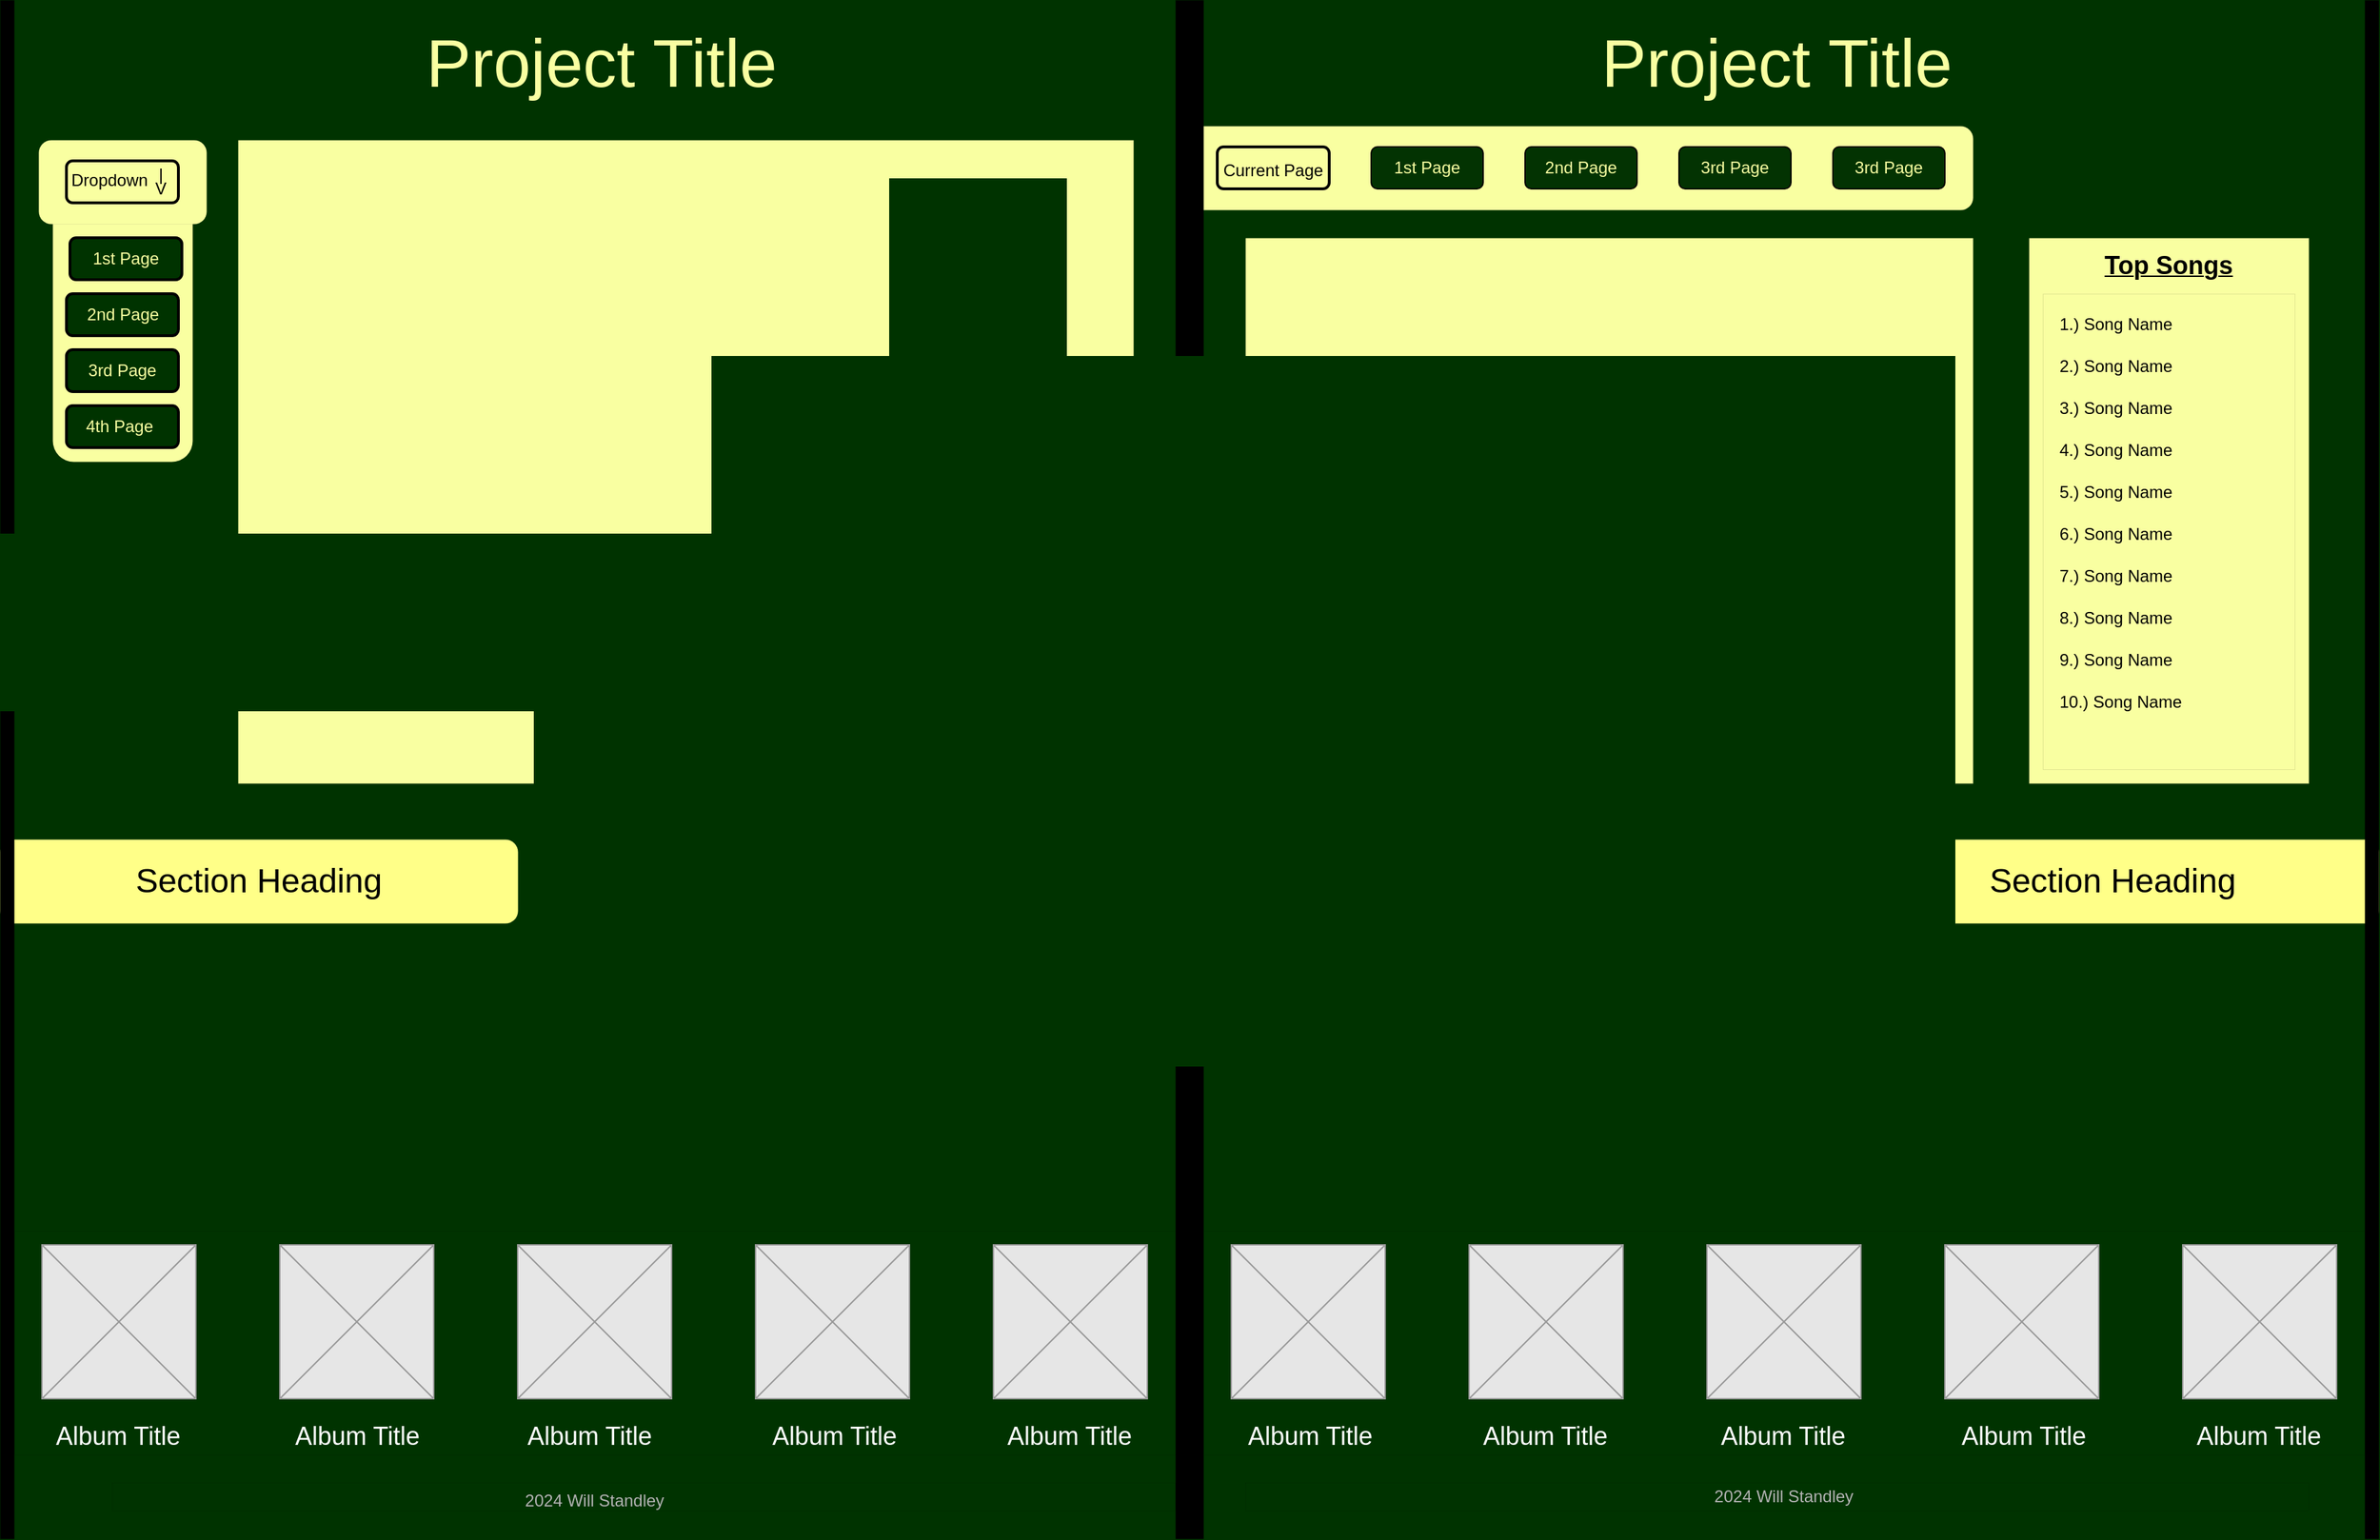 <mxfile>
    <diagram id="5wr6NZFyL-wKXXVCIL8i" name="Page-1">
        <mxGraphModel dx="2698" dy="1450" grid="1" gridSize="10" guides="1" tooltips="1" connect="0" arrows="0" fold="1" page="1" pageScale="1" pageWidth="850" pageHeight="1100" background="#003300" math="0" shadow="0">
            <root>
                <mxCell id="0"/>
                <mxCell id="1" parent="0"/>
                <mxCell id="82" value="" style="rounded=0;whiteSpace=wrap;html=1;shadow=0;glass=0;labelBackgroundColor=none;sketch=0;fillStyle=auto;strokeWidth=0;fontSize=24;movable=0;resizable=0;rotatable=0;deletable=0;editable=0;connectable=0;fillColor=none;" vertex="1" parent="1">
                    <mxGeometry x="-840" y="880" width="1680" height="160" as="geometry"/>
                </mxCell>
                <mxCell id="46" value="" style="rounded=0;whiteSpace=wrap;html=1;shadow=0;glass=0;labelBackgroundColor=none;sketch=0;fillStyle=auto;strokeColor=#000000;strokeWidth=0;fontSize=12;fontColor=#000000;fillColor=#F9FFA1;gradientColor=none;movable=0;resizable=0;rotatable=0;deletable=0;editable=0;connectable=0;" vertex="1" parent="1">
                    <mxGeometry x="600" y="170" width="200" height="390" as="geometry"/>
                </mxCell>
                <mxCell id="34" value="" style="rounded=1;whiteSpace=wrap;html=1;shadow=0;glass=0;labelBackgroundColor=none;sketch=0;fillStyle=auto;strokeColor=#000000;strokeWidth=0;fontSize=12;fontColor=#FFFFFF;fillColor=#F9FFA1;gradientColor=none;" vertex="1" parent="1">
                    <mxGeometry x="-812.5" y="145" width="100" height="185" as="geometry"/>
                </mxCell>
                <mxCell id="7" value="" style="rounded=1;whiteSpace=wrap;html=1;fontSize=48;labelBackgroundColor=#F9FFA1;fillColor=#f9ffa1;strokeColor=#36393d;perimeterSpacing=0;strokeWidth=0;glass=0;shadow=0;fillStyle=auto;flipH=0;flipV=1;container=0;movable=0;resizable=0;rotatable=0;deletable=0;editable=0;connectable=0;" vertex="1" parent="1">
                    <mxGeometry y="90" width="560" height="60" as="geometry"/>
                </mxCell>
                <mxCell id="2" value="&lt;font style=&quot;font-size: 48px;&quot;&gt;Project Title&lt;/font&gt;" style="text;html=1;strokeColor=none;fillColor=none;align=center;verticalAlign=middle;whiteSpace=wrap;rounded=0;fontColor=#F9FFA1;movable=0;resizable=0;rotatable=0;deletable=0;editable=0;connectable=0;" vertex="1" parent="1">
                    <mxGeometry x="40" y="10" width="760" height="70" as="geometry"/>
                </mxCell>
                <mxCell id="9" value="" style="rounded=1;whiteSpace=wrap;html=1;labelBackgroundColor=#F9FFA1;fontSize=48;fillColor=#F9FFA1;strokeColor=#000000;strokeWidth=2;movable=0;resizable=0;rotatable=0;deletable=0;editable=0;connectable=0;" vertex="1" parent="1">
                    <mxGeometry x="20" y="105" width="80" height="30" as="geometry"/>
                </mxCell>
                <mxCell id="10" value="" style="rounded=1;whiteSpace=wrap;html=1;labelBackgroundColor=#F9FFA1;fontSize=48;fontColor=#F9FFA1;fillColor=#033302;gradientColor=none;movable=0;resizable=0;rotatable=0;deletable=0;editable=0;connectable=0;" vertex="1" parent="1">
                    <mxGeometry x="130" y="105" width="80" height="30" as="geometry"/>
                </mxCell>
                <mxCell id="11" value="" style="rounded=1;whiteSpace=wrap;html=1;labelBackgroundColor=#F9FFA1;fontSize=48;fontColor=#F9FFA1;fillColor=#033302;gradientColor=none;movable=0;resizable=0;rotatable=0;deletable=0;editable=0;connectable=0;" vertex="1" parent="1">
                    <mxGeometry x="240" y="105" width="80" height="30" as="geometry"/>
                </mxCell>
                <mxCell id="12" value="" style="rounded=1;whiteSpace=wrap;html=1;labelBackgroundColor=#F9FFA1;fontSize=48;fontColor=#F9FFA1;fillColor=#033302;gradientColor=none;movable=0;resizable=0;rotatable=0;deletable=0;editable=0;connectable=0;" vertex="1" parent="1">
                    <mxGeometry x="350" y="105" width="80" height="30" as="geometry"/>
                </mxCell>
                <mxCell id="13" value="" style="rounded=1;whiteSpace=wrap;html=1;labelBackgroundColor=#F9FFA1;fontSize=48;fontColor=#F9FFA1;fillColor=#033302;gradientColor=none;movable=0;resizable=0;rotatable=0;deletable=0;editable=0;connectable=0;" vertex="1" parent="1">
                    <mxGeometry x="460" y="105" width="80" height="30" as="geometry"/>
                </mxCell>
                <mxCell id="16" value="&lt;font color=&quot;#000000&quot; style=&quot;font-size: 12px;&quot;&gt;Current Page&lt;/font&gt;" style="text;html=1;strokeColor=none;fillColor=none;align=center;verticalAlign=middle;whiteSpace=wrap;rounded=0;labelBackgroundColor=none;strokeWidth=1;fontSize=24;fontColor=#007070;movable=0;resizable=0;rotatable=0;deletable=0;editable=0;connectable=0;" vertex="1" parent="1">
                    <mxGeometry x="20" y="110" width="80" height="15" as="geometry"/>
                </mxCell>
                <mxCell id="17" value="&lt;font color=&quot;#f9ffa1&quot;&gt;1st Page&lt;/font&gt;" style="text;html=1;strokeColor=none;fillColor=none;align=center;verticalAlign=middle;whiteSpace=wrap;rounded=0;labelBackgroundColor=none;strokeWidth=1;fontSize=12;fontColor=#000000;movable=0;resizable=0;rotatable=0;deletable=0;editable=0;connectable=0;" vertex="1" parent="1">
                    <mxGeometry x="140" y="110" width="60" height="20" as="geometry"/>
                </mxCell>
                <mxCell id="18" value="&lt;div style=&quot;&quot;&gt;&lt;font color=&quot;#f9ffa1&quot;&gt;2nd Page&lt;/font&gt;&lt;/div&gt;" style="text;html=1;strokeColor=none;fillColor=none;align=center;verticalAlign=middle;whiteSpace=wrap;rounded=0;labelBackgroundColor=none;strokeWidth=1;fontSize=12;fontColor=#000000;movable=0;resizable=0;rotatable=0;deletable=0;editable=0;connectable=0;" vertex="1" parent="1">
                    <mxGeometry x="240" y="110" width="80" height="20" as="geometry"/>
                </mxCell>
                <mxCell id="19" value="&lt;div style=&quot;&quot;&gt;&lt;font color=&quot;#f9ffa1&quot;&gt;3rd Page&lt;/font&gt;&lt;/div&gt;" style="text;html=1;strokeColor=none;fillColor=none;align=center;verticalAlign=middle;whiteSpace=wrap;rounded=0;labelBackgroundColor=none;strokeWidth=1;fontSize=12;fontColor=#000000;movable=0;resizable=0;rotatable=0;deletable=0;editable=0;connectable=0;" vertex="1" parent="1">
                    <mxGeometry x="350" y="110" width="80" height="20" as="geometry"/>
                </mxCell>
                <mxCell id="20" value="&lt;div style=&quot;&quot;&gt;&lt;font color=&quot;#f9ffa1&quot;&gt;3rd Page&lt;/font&gt;&lt;/div&gt;" style="text;html=1;strokeColor=none;fillColor=none;align=center;verticalAlign=middle;whiteSpace=wrap;rounded=0;labelBackgroundColor=none;strokeWidth=1;fontSize=12;fontColor=#000000;container=0;movable=0;resizable=0;rotatable=0;deletable=0;editable=0;connectable=0;" vertex="1" parent="1">
                    <mxGeometry x="460" y="110" width="80" height="20" as="geometry">
                        <mxRectangle x="460" y="110" width="90" height="30" as="alternateBounds"/>
                    </mxGeometry>
                </mxCell>
                <mxCell id="24" value="" style="rounded=0;whiteSpace=wrap;html=1;shadow=0;glass=0;labelBackgroundColor=none;sketch=0;fillStyle=auto;strokeColor=#000000;strokeWidth=0;fontSize=12;fontColor=#F9FFA1;fillColor=#F9FFA1;gradientColor=none;movable=1;resizable=1;rotatable=1;deletable=1;editable=1;connectable=1;" vertex="1" parent="1">
                    <mxGeometry x="40" y="170" width="520" height="390" as="geometry"/>
                </mxCell>
                <mxCell id="25" value="" style="rounded=0;whiteSpace=wrap;html=1;shadow=0;glass=0;labelBackgroundColor=none;sketch=0;fillStyle=auto;strokeColor=#000000;strokeWidth=0;fontSize=12;fontColor=#F9FFA1;fillColor=none;gradientColor=none;container=0;movable=1;resizable=1;rotatable=1;deletable=1;editable=1;connectable=1;" vertex="1" parent="1">
                    <mxGeometry x="40" y="1060" width="760" height="20" as="geometry">
                        <mxRectangle x="40" y="1060" width="50" height="40" as="alternateBounds"/>
                    </mxGeometry>
                </mxCell>
                <mxCell id="26" value="&lt;font color=&quot;#b3b3b3&quot;&gt;2024 Will Standley&lt;/font&gt;" style="text;html=1;strokeColor=none;fillColor=none;align=center;verticalAlign=middle;whiteSpace=wrap;rounded=0;shadow=0;glass=0;labelBackgroundColor=none;sketch=0;fillStyle=auto;strokeWidth=0;fontSize=12;fontColor=#F9FFA1;movable=1;resizable=1;rotatable=1;deletable=1;editable=1;connectable=1;direction=west;flipH=0;flipV=1;" vertex="1" parent="1">
                    <mxGeometry x="365" y="1062.5" width="120" height="15" as="geometry"/>
                </mxCell>
                <mxCell id="27" value="" style="rounded=0;whiteSpace=wrap;html=1;shadow=0;glass=0;labelBackgroundColor=none;sketch=0;fillStyle=auto;strokeColor=#000000;strokeWidth=0;fontSize=12;fontColor=#F9FFA1;fillColor=#F9FFA1;gradientColor=none;" vertex="1" parent="1">
                    <mxGeometry x="-680" y="100" width="640" height="460" as="geometry"/>
                </mxCell>
                <mxCell id="28" value="&lt;font style=&quot;font-size: 48px;&quot;&gt;Project Title&lt;/font&gt;" style="text;html=1;strokeColor=none;fillColor=none;align=center;verticalAlign=middle;whiteSpace=wrap;rounded=0;fontColor=#F9FFA1;movable=0;resizable=0;rotatable=0;deletable=0;editable=0;connectable=0;" vertex="1" parent="1">
                    <mxGeometry x="-800" y="10" width="760" height="70" as="geometry"/>
                </mxCell>
                <mxCell id="29" value="" style="rounded=1;whiteSpace=wrap;html=1;fontSize=48;labelBackgroundColor=#F9FFA1;fillColor=#f9ffa1;strokeColor=#36393d;perimeterSpacing=0;strokeWidth=0;glass=0;shadow=0;fillStyle=auto;flipH=0;flipV=1;container=0;movable=1;resizable=1;rotatable=1;deletable=1;editable=1;connectable=1;" vertex="1" parent="1">
                    <mxGeometry x="-822.5" y="100" width="120" height="60" as="geometry"/>
                </mxCell>
                <mxCell id="30" value="" style="rounded=1;whiteSpace=wrap;html=1;labelBackgroundColor=#F9FFA1;fontSize=48;fillColor=#F9FFA1;strokeColor=#000000;strokeWidth=2;" vertex="1" parent="1">
                    <mxGeometry x="-802.5" y="115" width="80" height="30" as="geometry"/>
                </mxCell>
                <mxCell id="31" value="&lt;font style=&quot;font-size: 12px;&quot;&gt;Dropdown&amp;nbsp;&lt;/font&gt;" style="text;html=1;strokeColor=none;fillColor=none;align=center;verticalAlign=middle;whiteSpace=wrap;rounded=0;labelBackgroundColor=none;strokeWidth=1;fontSize=24;fontColor=#000000;" vertex="1" parent="1">
                    <mxGeometry x="-810" y="120" width="80" height="10" as="geometry"/>
                </mxCell>
                <mxCell id="32" value="V" style="text;html=1;strokeColor=none;fillColor=none;align=center;verticalAlign=middle;whiteSpace=wrap;rounded=0;shadow=0;glass=0;labelBackgroundColor=none;sketch=0;fillStyle=auto;strokeWidth=0;fontSize=12;fontColor=#000000;" vertex="1" parent="1">
                    <mxGeometry x="-740" y="130" width="10" height="10" as="geometry"/>
                </mxCell>
                <mxCell id="33" value="|" style="text;html=1;strokeColor=none;fillColor=none;align=center;verticalAlign=middle;whiteSpace=wrap;rounded=0;shadow=0;glass=0;labelBackgroundColor=none;sketch=0;fillStyle=auto;strokeWidth=0;fontSize=12;fontColor=#000000;" vertex="1" parent="1">
                    <mxGeometry x="-740" y="115" width="10" height="20" as="geometry"/>
                </mxCell>
                <mxCell id="35" value="" style="rounded=1;whiteSpace=wrap;html=1;labelBackgroundColor=#F9FFA1;fontSize=48;fillColor=#003300;strokeColor=#000000;strokeWidth=2;" vertex="1" parent="1">
                    <mxGeometry x="-800" y="170" width="80" height="30" as="geometry"/>
                </mxCell>
                <mxCell id="36" value="" style="rounded=1;whiteSpace=wrap;html=1;labelBackgroundColor=#F9FFA1;fontSize=48;fillColor=#003300;strokeColor=#000000;strokeWidth=2;" vertex="1" parent="1">
                    <mxGeometry x="-802.5" y="210" width="80" height="30" as="geometry"/>
                </mxCell>
                <mxCell id="37" value="" style="rounded=1;whiteSpace=wrap;html=1;labelBackgroundColor=#F9FFA1;fontSize=48;fillColor=#003300;strokeColor=#000000;strokeWidth=2;" vertex="1" parent="1">
                    <mxGeometry x="-802.5" y="250" width="80" height="30" as="geometry"/>
                </mxCell>
                <mxCell id="38" value="" style="rounded=1;whiteSpace=wrap;html=1;labelBackgroundColor=#F9FFA1;fontSize=48;fillColor=#003300;strokeColor=#000000;strokeWidth=2;" vertex="1" parent="1">
                    <mxGeometry x="-802.5" y="290" width="80" height="30" as="geometry"/>
                </mxCell>
                <mxCell id="39" value="&lt;font color=&quot;#f9ffa1&quot;&gt;1st Page&lt;/font&gt;" style="text;html=1;strokeColor=none;fillColor=none;align=center;verticalAlign=middle;whiteSpace=wrap;rounded=0;shadow=0;glass=0;labelBackgroundColor=none;sketch=0;fillStyle=auto;strokeWidth=0;fontSize=12;fontColor=#000000;" vertex="1" parent="1">
                    <mxGeometry x="-785" y="175" width="50" height="20" as="geometry"/>
                </mxCell>
                <mxCell id="40" value="&lt;font color=&quot;#f9ffa1&quot;&gt;2nd Page&lt;/font&gt;" style="text;html=1;strokeColor=none;fillColor=none;align=center;verticalAlign=middle;whiteSpace=wrap;rounded=0;shadow=0;glass=0;labelBackgroundColor=none;sketch=0;fillStyle=auto;strokeWidth=0;fontSize=12;fontColor=#000000;" vertex="1" parent="1">
                    <mxGeometry x="-792.5" y="215" width="60" height="20" as="geometry"/>
                </mxCell>
                <mxCell id="41" value="&lt;font color=&quot;#f9ffa1&quot;&gt;3rd Page&lt;/font&gt;" style="text;html=1;strokeColor=none;fillColor=none;align=center;verticalAlign=middle;whiteSpace=wrap;rounded=0;shadow=0;glass=0;labelBackgroundColor=none;sketch=0;fillStyle=auto;strokeWidth=0;fontSize=12;fontColor=#000000;" vertex="1" parent="1">
                    <mxGeometry x="-795" y="252.5" width="65" height="25" as="geometry"/>
                </mxCell>
                <mxCell id="42" value="&lt;font color=&quot;#f9ffa1&quot;&gt;4th Page&lt;/font&gt;" style="text;html=1;strokeColor=none;fillColor=none;align=center;verticalAlign=middle;whiteSpace=wrap;rounded=0;shadow=0;glass=0;labelBackgroundColor=none;sketch=0;fillStyle=auto;strokeWidth=0;fontSize=12;fontColor=#000000;" vertex="1" parent="1">
                    <mxGeometry x="-797.5" y="295" width="65" height="20" as="geometry"/>
                </mxCell>
                <mxCell id="43" value="" style="rounded=0;whiteSpace=wrap;html=1;shadow=0;glass=0;labelBackgroundColor=none;sketch=0;fillStyle=auto;strokeColor=#000000;strokeWidth=0;fontSize=12;fontColor=#000000;fillColor=#000000;gradientColor=none;" vertex="1" parent="1">
                    <mxGeometry x="-10" width="20" height="1100" as="geometry"/>
                </mxCell>
                <mxCell id="44" value="" style="rounded=0;whiteSpace=wrap;html=1;shadow=0;glass=0;labelBackgroundColor=none;sketch=0;fillStyle=auto;strokeColor=#000000;strokeWidth=0;fontSize=12;fontColor=#F9FFA1;fillColor=none;gradientColor=none;container=0;movable=1;resizable=1;rotatable=1;deletable=1;editable=1;connectable=1;" vertex="1" parent="1">
                    <mxGeometry x="-770" y="1060" width="760" height="20" as="geometry">
                        <mxRectangle x="40" y="1060" width="50" height="40" as="alternateBounds"/>
                    </mxGeometry>
                </mxCell>
                <mxCell id="45" value="&lt;font color=&quot;#b3b3b3&quot;&gt;2024 Will Standley&lt;/font&gt;" style="text;html=1;strokeColor=none;fillColor=none;align=center;verticalAlign=middle;whiteSpace=wrap;rounded=0;shadow=0;glass=0;labelBackgroundColor=none;sketch=0;fillStyle=auto;strokeWidth=0;fontSize=12;fontColor=#F9FFA1;movable=1;resizable=1;rotatable=1;deletable=1;editable=1;connectable=1;direction=west;flipH=0;flipV=1;" vertex="1" parent="1">
                    <mxGeometry x="-485" y="1065" width="120" height="15" as="geometry"/>
                </mxCell>
                <mxCell id="54" value="" style="swimlane;startSize=0;rounded=1;shadow=0;glass=0;labelBackgroundColor=none;sketch=0;fillStyle=auto;strokeColor=#000000;strokeWidth=0;fontSize=15;fontColor=#000000;fillColor=#000000;gradientColor=none;movable=0;resizable=0;rotatable=0;deletable=0;editable=0;connectable=0;" vertex="1" parent="1">
                    <mxGeometry x="610" y="210" width="180" height="340" as="geometry"/>
                </mxCell>
                <mxCell id="56" value="&lt;font style=&quot;font-size: 12px;&quot;&gt;2.) Song Name&lt;/font&gt;" style="text;html=1;strokeColor=none;fillColor=none;align=left;verticalAlign=middle;whiteSpace=wrap;rounded=0;shadow=0;glass=0;labelBackgroundColor=none;sketch=0;fillStyle=auto;strokeWidth=0;fontSize=15;fontColor=#000000;movable=0;resizable=0;rotatable=0;deletable=0;editable=0;connectable=0;" vertex="1" parent="54">
                    <mxGeometry x="10" y="40" width="160" height="20" as="geometry"/>
                </mxCell>
                <mxCell id="57" value="&lt;font style=&quot;font-size: 12px;&quot;&gt;3.) Song Name&lt;/font&gt;" style="text;html=1;strokeColor=none;fillColor=none;align=left;verticalAlign=middle;whiteSpace=wrap;rounded=0;shadow=0;glass=0;labelBackgroundColor=none;sketch=0;fillStyle=auto;strokeWidth=0;fontSize=15;fontColor=#000000;movable=0;resizable=0;rotatable=0;deletable=0;editable=0;connectable=0;" vertex="1" parent="54">
                    <mxGeometry x="10" y="70" width="160" height="20" as="geometry"/>
                </mxCell>
                <mxCell id="58" value="&lt;font style=&quot;font-size: 12px;&quot;&gt;4.) Song Name&lt;/font&gt;" style="text;html=1;strokeColor=none;fillColor=none;align=left;verticalAlign=middle;whiteSpace=wrap;rounded=0;shadow=0;glass=0;labelBackgroundColor=none;sketch=0;fillStyle=auto;strokeWidth=0;fontSize=15;fontColor=#000000;movable=0;resizable=0;rotatable=0;deletable=0;editable=0;connectable=0;" vertex="1" parent="54">
                    <mxGeometry x="10" y="100" width="160" height="20" as="geometry"/>
                </mxCell>
                <mxCell id="59" value="&lt;span style=&quot;font-size: 12px;&quot;&gt;5.) Song Name&lt;/span&gt;" style="text;html=1;strokeColor=none;fillColor=none;align=left;verticalAlign=middle;whiteSpace=wrap;rounded=0;shadow=0;glass=0;labelBackgroundColor=none;sketch=0;fillStyle=auto;strokeWidth=0;fontSize=15;fontColor=#000000;movable=0;resizable=0;rotatable=0;deletable=0;editable=0;connectable=0;" vertex="1" parent="54">
                    <mxGeometry x="10" y="130" width="160" height="20" as="geometry"/>
                </mxCell>
                <mxCell id="61" value="&lt;span style=&quot;font-size: 12px;&quot;&gt;7.) Song Name&lt;/span&gt;" style="text;html=1;strokeColor=none;fillColor=none;align=left;verticalAlign=middle;whiteSpace=wrap;rounded=0;shadow=0;glass=0;labelBackgroundColor=none;sketch=0;fillStyle=auto;strokeWidth=0;fontSize=15;fontColor=#000000;movable=0;resizable=0;rotatable=0;deletable=0;editable=0;connectable=0;" vertex="1" parent="54">
                    <mxGeometry x="10" y="190" width="160" height="20" as="geometry"/>
                </mxCell>
                <mxCell id="62" value="&lt;span style=&quot;font-size: 12px;&quot;&gt;8.) Song Name&lt;/span&gt;" style="text;html=1;strokeColor=none;fillColor=none;align=left;verticalAlign=middle;whiteSpace=wrap;rounded=0;shadow=0;glass=0;labelBackgroundColor=none;sketch=0;fillStyle=auto;strokeWidth=0;fontSize=15;fontColor=#000000;movable=0;resizable=0;rotatable=0;deletable=0;editable=0;connectable=0;" vertex="1" parent="54">
                    <mxGeometry x="10" y="220" width="160" height="20" as="geometry"/>
                </mxCell>
                <mxCell id="64" value="&lt;span style=&quot;font-size: 12px;&quot;&gt;10.) Song Name&lt;/span&gt;" style="text;html=1;strokeColor=none;fillColor=none;align=left;verticalAlign=middle;whiteSpace=wrap;rounded=0;shadow=0;glass=0;labelBackgroundColor=none;sketch=0;fillStyle=auto;strokeWidth=0;fontSize=15;fontColor=#000000;movable=0;resizable=0;rotatable=0;deletable=0;editable=0;connectable=0;" vertex="1" parent="54">
                    <mxGeometry x="10" y="280" width="160" height="20" as="geometry"/>
                </mxCell>
                <mxCell id="63" value="&lt;span style=&quot;font-size: 12px;&quot;&gt;9.) Song Name&lt;/span&gt;" style="text;html=1;strokeColor=none;fillColor=none;align=left;verticalAlign=middle;whiteSpace=wrap;rounded=0;shadow=0;glass=0;labelBackgroundColor=none;sketch=0;fillStyle=auto;strokeWidth=0;fontSize=15;fontColor=#000000;movable=0;resizable=0;rotatable=0;deletable=0;editable=0;connectable=0;" vertex="1" parent="54">
                    <mxGeometry x="10" y="250" width="160" height="20" as="geometry"/>
                </mxCell>
                <mxCell id="60" value="&lt;span style=&quot;font-size: 12px;&quot;&gt;6.) Song Name&lt;/span&gt;" style="text;html=1;strokeColor=none;fillColor=none;align=left;verticalAlign=middle;whiteSpace=wrap;rounded=0;shadow=0;glass=0;labelBackgroundColor=none;sketch=0;fillStyle=auto;strokeWidth=0;fontSize=15;fontColor=#000000;movable=0;resizable=0;rotatable=0;deletable=0;editable=0;connectable=0;" vertex="1" parent="54">
                    <mxGeometry x="10" y="160" width="160" height="20" as="geometry"/>
                </mxCell>
                <mxCell id="55" value="&lt;font style=&quot;font-size: 12px;&quot;&gt;1.) Song Name&lt;/font&gt;" style="text;html=1;strokeColor=none;fillColor=none;align=left;verticalAlign=middle;whiteSpace=wrap;rounded=0;shadow=0;glass=0;labelBackgroundColor=none;sketch=0;fillStyle=auto;strokeWidth=0;fontSize=15;fontColor=#000000;movable=0;resizable=0;rotatable=0;deletable=0;editable=0;connectable=0;" vertex="1" parent="54">
                    <mxGeometry x="10" y="10" width="160" height="20" as="geometry"/>
                </mxCell>
                <mxCell id="49" value="&lt;u&gt;&lt;b&gt;&lt;font style=&quot;font-size: 18px;&quot;&gt;Top Songs&lt;/font&gt;&lt;/b&gt;&lt;/u&gt;" style="text;html=1;strokeColor=none;fillColor=none;align=center;verticalAlign=middle;whiteSpace=wrap;rounded=0;shadow=0;glass=0;labelBackgroundColor=none;sketch=0;fillStyle=auto;strokeWidth=0;fontSize=12;fontColor=#000000;movable=0;resizable=0;rotatable=0;deletable=0;editable=0;connectable=0;" vertex="1" parent="1">
                    <mxGeometry x="610" y="175" width="180" height="30" as="geometry"/>
                </mxCell>
                <mxCell id="78" value="" style="rounded=1;whiteSpace=wrap;html=1;shadow=0;glass=0;labelBackgroundColor=none;sketch=0;fillStyle=auto;strokeColor=#36393d;strokeWidth=0;fontSize=12;fillColor=#ffff88;movable=0;resizable=0;rotatable=0;deletable=0;editable=0;connectable=0;" vertex="1" parent="1">
                    <mxGeometry x="-850" y="600" width="370" height="60" as="geometry"/>
                </mxCell>
                <mxCell id="48" value="" style="rounded=0;whiteSpace=wrap;html=1;shadow=0;glass=0;labelBackgroundColor=none;sketch=0;fillStyle=auto;strokeColor=#000000;strokeWidth=0;fontSize=12;fontColor=#000000;fillColor=#000000;gradientColor=none;" vertex="1" parent="1">
                    <mxGeometry x="-850" width="10" height="1100" as="geometry"/>
                </mxCell>
                <mxCell id="79" value="&lt;font style=&quot;font-size: 24px;&quot;&gt;Section Heading&lt;/font&gt;" style="text;html=1;strokeColor=none;fillColor=none;align=center;verticalAlign=middle;whiteSpace=wrap;rounded=0;shadow=0;glass=0;labelBackgroundColor=none;sketch=0;fillStyle=auto;strokeWidth=0;fontSize=12;fontColor=#000000;" vertex="1" parent="1">
                    <mxGeometry x="-830" y="610" width="330" height="40" as="geometry"/>
                </mxCell>
                <mxCell id="80" value="" style="rounded=1;whiteSpace=wrap;html=1;shadow=0;glass=0;labelBackgroundColor=none;sketch=0;fillStyle=auto;strokeColor=#36393d;strokeWidth=0;fontSize=24;fillColor=#ffff88;movable=0;resizable=0;rotatable=0;deletable=0;editable=0;connectable=0;" vertex="1" parent="1">
                    <mxGeometry x="480" y="600" width="370" height="60" as="geometry"/>
                </mxCell>
                <mxCell id="47" value="" style="rounded=0;whiteSpace=wrap;html=1;shadow=0;glass=0;labelBackgroundColor=none;sketch=0;fillStyle=auto;strokeColor=#000000;strokeWidth=0;fontSize=12;fontColor=#000000;fillColor=#000000;gradientColor=none;movable=0;resizable=0;rotatable=0;deletable=0;editable=0;connectable=0;" vertex="1" parent="1">
                    <mxGeometry x="840" width="10" height="1100" as="geometry"/>
                </mxCell>
                <mxCell id="81" value="Section Heading" style="text;html=1;strokeColor=none;fillColor=none;align=center;verticalAlign=middle;whiteSpace=wrap;rounded=0;shadow=0;glass=0;labelBackgroundColor=none;sketch=0;fillStyle=auto;strokeWidth=0;fontSize=24;fontColor=#000000;" vertex="1" parent="1">
                    <mxGeometry x="490" y="610" width="340" height="40" as="geometry"/>
                </mxCell>
                <mxCell id="84" value="" style="verticalLabelPosition=bottom;shadow=0;dashed=0;align=center;html=1;verticalAlign=top;strokeWidth=1;shape=mxgraph.mockup.graphics.simpleIcon;strokeColor=#999999;rounded=1;glass=0;labelBackgroundColor=none;sketch=0;fillStyle=auto;fontSize=24;fontColor=#000000;fillColor=#E6E6E6;gradientColor=none;movable=0;resizable=0;rotatable=0;deletable=0;editable=0;connectable=0;" vertex="1" parent="1">
                    <mxGeometry x="-650" y="890" width="110" height="110" as="geometry"/>
                </mxCell>
                <mxCell id="88" value="" style="verticalLabelPosition=bottom;shadow=0;dashed=0;align=center;html=1;verticalAlign=top;strokeWidth=1;shape=mxgraph.mockup.graphics.simpleIcon;strokeColor=#999999;rounded=1;glass=0;labelBackgroundColor=none;sketch=0;fillStyle=auto;fontSize=24;fontColor=#000000;fillColor=#E6E6E6;gradientColor=none;movable=0;resizable=0;rotatable=0;deletable=0;editable=0;connectable=0;" vertex="1" parent="1">
                    <mxGeometry x="-820" y="890" width="110" height="110" as="geometry"/>
                </mxCell>
                <mxCell id="90" value="" style="verticalLabelPosition=bottom;shadow=0;dashed=0;align=center;html=1;verticalAlign=top;strokeWidth=1;shape=mxgraph.mockup.graphics.simpleIcon;strokeColor=#999999;rounded=1;glass=0;labelBackgroundColor=none;sketch=0;fillStyle=auto;fontSize=24;fontColor=#000000;fillColor=#E6E6E6;gradientColor=none;movable=0;resizable=0;rotatable=0;deletable=0;editable=0;connectable=0;" vertex="1" parent="1">
                    <mxGeometry x="-480" y="890" width="110" height="110" as="geometry"/>
                </mxCell>
                <mxCell id="91" value="" style="verticalLabelPosition=bottom;shadow=0;dashed=0;align=center;html=1;verticalAlign=top;strokeWidth=1;shape=mxgraph.mockup.graphics.simpleIcon;strokeColor=#999999;rounded=1;glass=0;labelBackgroundColor=none;sketch=0;fillStyle=auto;fontSize=24;fontColor=#000000;fillColor=#E6E6E6;gradientColor=none;movable=0;resizable=0;rotatable=0;deletable=0;editable=0;connectable=0;" vertex="1" parent="1">
                    <mxGeometry x="-310" y="890" width="110" height="110" as="geometry"/>
                </mxCell>
                <mxCell id="92" value="" style="verticalLabelPosition=bottom;shadow=0;dashed=0;align=center;html=1;verticalAlign=top;strokeWidth=1;shape=mxgraph.mockup.graphics.simpleIcon;strokeColor=#999999;rounded=1;glass=0;labelBackgroundColor=none;sketch=0;fillStyle=auto;fontSize=24;fontColor=#000000;fillColor=#E6E6E6;gradientColor=none;movable=0;resizable=0;rotatable=0;deletable=0;editable=0;connectable=0;" vertex="1" parent="1">
                    <mxGeometry x="-140" y="890" width="110" height="110" as="geometry"/>
                </mxCell>
                <mxCell id="93" value="" style="verticalLabelPosition=bottom;shadow=0;dashed=0;align=center;html=1;verticalAlign=top;strokeWidth=1;shape=mxgraph.mockup.graphics.simpleIcon;strokeColor=#999999;rounded=1;glass=0;labelBackgroundColor=none;sketch=0;fillStyle=auto;fontSize=24;fontColor=#000000;fillColor=#E6E6E6;gradientColor=none;movable=0;resizable=0;rotatable=0;deletable=0;editable=0;connectable=0;" vertex="1" parent="1">
                    <mxGeometry x="370" y="890" width="110" height="110" as="geometry"/>
                </mxCell>
                <mxCell id="94" value="" style="verticalLabelPosition=bottom;shadow=0;dashed=0;align=center;html=1;verticalAlign=top;strokeWidth=1;shape=mxgraph.mockup.graphics.simpleIcon;strokeColor=#999999;rounded=1;glass=0;labelBackgroundColor=none;sketch=0;fillStyle=auto;fontSize=24;fontColor=#000000;fillColor=#E6E6E6;gradientColor=none;movable=0;resizable=0;rotatable=0;deletable=0;editable=0;connectable=0;" vertex="1" parent="1">
                    <mxGeometry x="30" y="890" width="110" height="110" as="geometry"/>
                </mxCell>
                <mxCell id="95" value="" style="verticalLabelPosition=bottom;shadow=0;dashed=0;align=center;html=1;verticalAlign=top;strokeWidth=1;shape=mxgraph.mockup.graphics.simpleIcon;strokeColor=#999999;rounded=1;glass=0;labelBackgroundColor=none;sketch=0;fillStyle=auto;fontSize=24;fontColor=#000000;fillColor=#E6E6E6;gradientColor=none;movable=0;resizable=0;rotatable=0;deletable=0;editable=0;connectable=0;" vertex="1" parent="1">
                    <mxGeometry x="200" y="890" width="110" height="110" as="geometry"/>
                </mxCell>
                <mxCell id="96" value="" style="verticalLabelPosition=bottom;shadow=0;dashed=0;align=center;html=1;verticalAlign=top;strokeWidth=1;shape=mxgraph.mockup.graphics.simpleIcon;strokeColor=#999999;rounded=1;glass=0;labelBackgroundColor=none;sketch=0;fillStyle=auto;fontSize=24;fontColor=#000000;fillColor=#E6E6E6;gradientColor=none;movable=0;resizable=0;rotatable=0;deletable=0;editable=0;connectable=0;" vertex="1" parent="1">
                    <mxGeometry x="540" y="890" width="110" height="110" as="geometry"/>
                </mxCell>
                <mxCell id="97" value="" style="verticalLabelPosition=bottom;shadow=0;dashed=0;align=center;html=1;verticalAlign=top;strokeWidth=1;shape=mxgraph.mockup.graphics.simpleIcon;strokeColor=#999999;rounded=1;glass=0;labelBackgroundColor=none;sketch=0;fillStyle=auto;fontSize=24;fontColor=#000000;fillColor=#E6E6E6;gradientColor=none;movable=0;resizable=0;rotatable=0;deletable=0;editable=0;connectable=0;" vertex="1" parent="1">
                    <mxGeometry x="710" y="890" width="110" height="110" as="geometry"/>
                </mxCell>
                <mxCell id="98" value="&lt;font style=&quot;font-size: 18px;&quot;&gt;Album Title&lt;/font&gt;" style="text;html=1;strokeColor=none;fillColor=none;align=center;verticalAlign=middle;whiteSpace=wrap;rounded=0;shadow=0;glass=0;labelBackgroundColor=none;sketch=0;fillStyle=auto;strokeWidth=0;fontSize=24;fontColor=#FFFFFF;movable=0;resizable=0;rotatable=0;deletable=0;editable=0;connectable=0;" vertex="1" parent="1">
                    <mxGeometry x="-822.5" y="1010" width="112.5" height="30" as="geometry"/>
                </mxCell>
                <mxCell id="99" value="&lt;font style=&quot;font-size: 18px;&quot;&gt;Album Title&lt;/font&gt;" style="text;html=1;strokeColor=none;fillColor=none;align=center;verticalAlign=middle;whiteSpace=wrap;rounded=0;shadow=0;glass=0;labelBackgroundColor=none;sketch=0;fillStyle=auto;strokeWidth=0;fontSize=24;fontColor=#FFFFFF;movable=0;resizable=0;rotatable=0;deletable=0;editable=0;connectable=0;" vertex="1" parent="1">
                    <mxGeometry x="-651.25" y="1010" width="112.5" height="30" as="geometry"/>
                </mxCell>
                <mxCell id="100" value="&lt;font style=&quot;font-size: 18px;&quot;&gt;Album Title&lt;/font&gt;" style="text;html=1;strokeColor=none;fillColor=none;align=center;verticalAlign=middle;whiteSpace=wrap;rounded=0;shadow=0;glass=0;labelBackgroundColor=none;sketch=0;fillStyle=auto;strokeWidth=0;fontSize=24;fontColor=#FFFFFF;movable=0;resizable=0;rotatable=0;deletable=0;editable=0;connectable=0;" vertex="1" parent="1">
                    <mxGeometry x="-485" y="1010" width="112.5" height="30" as="geometry"/>
                </mxCell>
                <mxCell id="101" value="&lt;font style=&quot;font-size: 18px;&quot;&gt;Album Title&lt;/font&gt;" style="text;html=1;strokeColor=none;fillColor=none;align=center;verticalAlign=middle;whiteSpace=wrap;rounded=0;shadow=0;glass=0;labelBackgroundColor=none;sketch=0;fillStyle=auto;strokeWidth=0;fontSize=24;fontColor=#FFFFFF;movable=0;resizable=0;rotatable=0;deletable=0;editable=0;connectable=0;" vertex="1" parent="1">
                    <mxGeometry x="-310" y="1010" width="112.5" height="30" as="geometry"/>
                </mxCell>
                <mxCell id="102" value="&lt;font style=&quot;font-size: 18px;&quot;&gt;Album Title&lt;/font&gt;" style="text;html=1;strokeColor=none;fillColor=none;align=center;verticalAlign=middle;whiteSpace=wrap;rounded=0;shadow=0;glass=0;labelBackgroundColor=none;sketch=0;fillStyle=auto;strokeWidth=0;fontSize=24;fontColor=#FFFFFF;movable=0;resizable=0;rotatable=0;deletable=0;editable=0;connectable=0;" vertex="1" parent="1">
                    <mxGeometry x="-142.5" y="1010" width="112.5" height="30" as="geometry"/>
                </mxCell>
                <mxCell id="103" value="&lt;font style=&quot;font-size: 18px;&quot;&gt;Album Title&lt;/font&gt;" style="text;html=1;strokeColor=none;fillColor=none;align=center;verticalAlign=middle;whiteSpace=wrap;rounded=0;shadow=0;glass=0;labelBackgroundColor=none;sketch=0;fillStyle=auto;strokeWidth=0;fontSize=24;fontColor=#FFFFFF;movable=0;resizable=0;rotatable=0;deletable=0;editable=0;connectable=0;" vertex="1" parent="1">
                    <mxGeometry x="30" y="1010" width="112.5" height="30" as="geometry"/>
                </mxCell>
                <mxCell id="104" value="&lt;font style=&quot;font-size: 18px;&quot;&gt;Album Title&lt;/font&gt;" style="text;html=1;strokeColor=none;fillColor=none;align=center;verticalAlign=middle;whiteSpace=wrap;rounded=0;shadow=0;glass=0;labelBackgroundColor=none;sketch=0;fillStyle=auto;strokeWidth=0;fontSize=24;fontColor=#FFFFFF;movable=0;resizable=0;rotatable=0;deletable=0;editable=0;connectable=0;" vertex="1" parent="1">
                    <mxGeometry x="197.5" y="1010" width="112.5" height="30" as="geometry"/>
                </mxCell>
                <mxCell id="105" value="&lt;font style=&quot;font-size: 18px;&quot;&gt;Album Title&lt;/font&gt;" style="text;html=1;strokeColor=none;fillColor=none;align=center;verticalAlign=middle;whiteSpace=wrap;rounded=0;shadow=0;glass=0;labelBackgroundColor=none;sketch=0;fillStyle=auto;strokeWidth=0;fontSize=24;fontColor=#FFFFFF;movable=0;resizable=0;rotatable=0;deletable=0;editable=0;connectable=0;" vertex="1" parent="1">
                    <mxGeometry x="367.5" y="1010" width="112.5" height="30" as="geometry"/>
                </mxCell>
                <mxCell id="106" value="&lt;font style=&quot;font-size: 18px;&quot;&gt;Album Title&lt;/font&gt;" style="text;html=1;strokeColor=none;fillColor=none;align=center;verticalAlign=middle;whiteSpace=wrap;rounded=0;shadow=0;glass=0;labelBackgroundColor=none;sketch=0;fillStyle=auto;strokeWidth=0;fontSize=24;fontColor=#FFFFFF;movable=0;resizable=0;rotatable=0;deletable=0;editable=0;connectable=0;" vertex="1" parent="1">
                    <mxGeometry x="540" y="1010" width="112.5" height="30" as="geometry"/>
                </mxCell>
                <mxCell id="107" value="&lt;font style=&quot;font-size: 18px;&quot;&gt;Album Title&lt;/font&gt;" style="text;html=1;strokeColor=none;fillColor=none;align=center;verticalAlign=middle;whiteSpace=wrap;rounded=0;shadow=0;glass=0;labelBackgroundColor=none;sketch=0;fillStyle=auto;strokeWidth=0;fontSize=24;fontColor=#FFFFFF;movable=0;resizable=0;rotatable=0;deletable=0;editable=0;connectable=0;" vertex="1" parent="1">
                    <mxGeometry x="707.5" y="1010" width="112.5" height="30" as="geometry"/>
                </mxCell>
            </root>
        </mxGraphModel>
    </diagram>
</mxfile>
